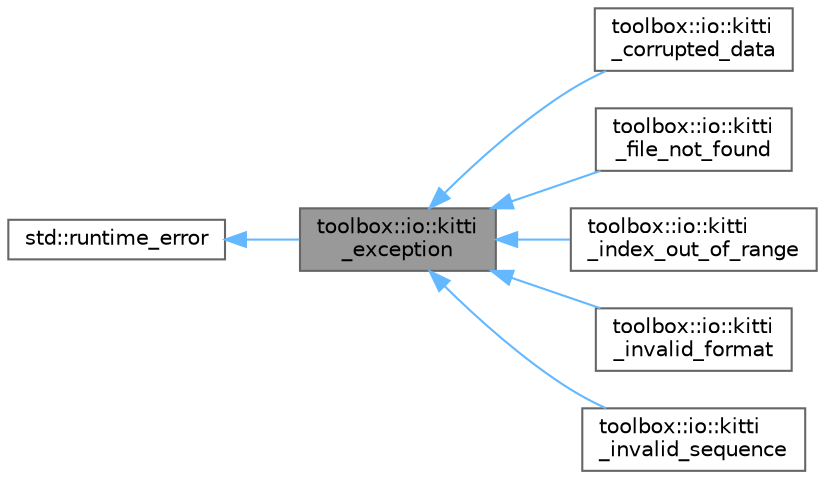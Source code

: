 digraph "toolbox::io::kitti_exception"
{
 // LATEX_PDF_SIZE
  bgcolor="transparent";
  edge [fontname=Helvetica,fontsize=10,labelfontname=Helvetica,labelfontsize=10];
  node [fontname=Helvetica,fontsize=10,shape=box,height=0.2,width=0.4];
  rankdir="LR";
  Node1 [id="Node000001",label="toolbox::io::kitti\l_exception",height=0.2,width=0.4,color="gray40", fillcolor="grey60", style="filled", fontcolor="black",tooltip="Base exception for KITTI dataset operations."];
  Node2 -> Node1 [id="edge1_Node000001_Node000002",dir="back",color="steelblue1",style="solid",tooltip=" "];
  Node2 [id="Node000002",label="std::runtime_error",height=0.2,width=0.4,color="gray40", fillcolor="white", style="filled",tooltip=" "];
  Node1 -> Node3 [id="edge2_Node000001_Node000003",dir="back",color="steelblue1",style="solid",tooltip=" "];
  Node3 [id="Node000003",label="toolbox::io::kitti\l_corrupted_data",height=0.2,width=0.4,color="gray40", fillcolor="white", style="filled",URL="$classtoolbox_1_1io_1_1kitti__corrupted__data.html",tooltip="Exception thrown when data is corrupted."];
  Node1 -> Node4 [id="edge3_Node000001_Node000004",dir="back",color="steelblue1",style="solid",tooltip=" "];
  Node4 [id="Node000004",label="toolbox::io::kitti\l_file_not_found",height=0.2,width=0.4,color="gray40", fillcolor="white", style="filled",URL="$classtoolbox_1_1io_1_1kitti__file__not__found.html",tooltip="Exception thrown when a file is not found."];
  Node1 -> Node5 [id="edge4_Node000001_Node000005",dir="back",color="steelblue1",style="solid",tooltip=" "];
  Node5 [id="Node000005",label="toolbox::io::kitti\l_index_out_of_range",height=0.2,width=0.4,color="gray40", fillcolor="white", style="filled",URL="$classtoolbox_1_1io_1_1kitti__index__out__of__range.html",tooltip="Exception thrown when accessing out of bounds frame."];
  Node1 -> Node6 [id="edge5_Node000001_Node000006",dir="back",color="steelblue1",style="solid",tooltip=" "];
  Node6 [id="Node000006",label="toolbox::io::kitti\l_invalid_format",height=0.2,width=0.4,color="gray40", fillcolor="white", style="filled",URL="$classtoolbox_1_1io_1_1kitti__invalid__format.html",tooltip="Exception thrown when file format is invalid."];
  Node1 -> Node7 [id="edge6_Node000001_Node000007",dir="back",color="steelblue1",style="solid",tooltip=" "];
  Node7 [id="Node000007",label="toolbox::io::kitti\l_invalid_sequence",height=0.2,width=0.4,color="gray40", fillcolor="white", style="filled",URL="$classtoolbox_1_1io_1_1kitti__invalid__sequence.html",tooltip="Exception thrown when sequence directory structure is invalid."];
}

